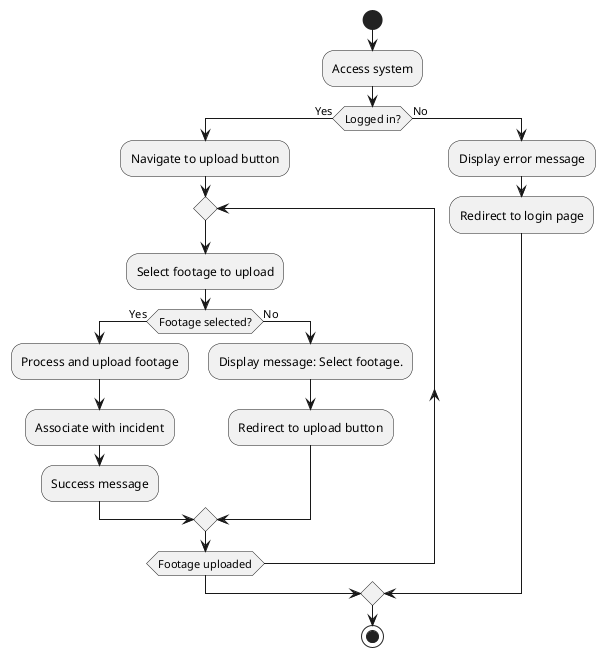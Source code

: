 @startuml
|Main|
start
:Access system;
if (Logged in?) then (Yes)
  :Navigate to upload button;
  repeat
    :Select footage to upload;
    if (Footage selected?) then (Yes)
      :Process and upload footage;
      :Associate with incident;
      :Success message;
    else (No)
      :Display message: Select footage.;
      :Redirect to upload button;
  endif
  repeat while (Footage uploaded)
else (No)
  :Display error message;
  :Redirect to login page;
endif

|Main|
stop
@enduml
